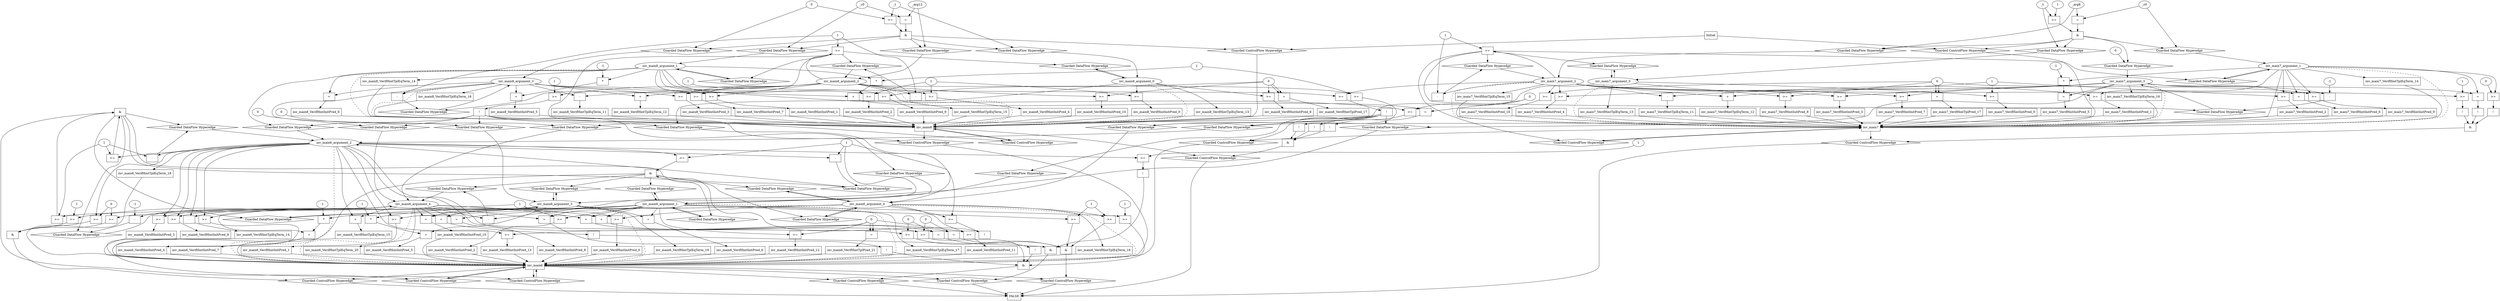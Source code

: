 digraph dag {
inv_main6 [label="inv_main6" shape="rect"];
inv_main7 [label="inv_main7" shape="rect"];
inv_main8 [label="inv_main8" shape="rect"];
FALSE [label="FALSE" shape="rect"];
Initial [label="Initial" shape="rect"];
ControlFowHyperEdge_0 [label="Guarded ControlFlow Hyperedge" shape="diamond"];
inv_main7 -> ControlFowHyperEdge_0[label=""]
ControlFowHyperEdge_0 -> inv_main6[label=""]
ControlFowHyperEdge_1 [label="Guarded ControlFlow Hyperedge" shape="diamond"];
inv_main8 -> ControlFowHyperEdge_1[label=""]
ControlFowHyperEdge_1 -> inv_main6[label=""]
ControlFowHyperEdge_2 [label="Guarded ControlFlow Hyperedge" shape="diamond"];
inv_main7 -> ControlFowHyperEdge_2[label=""]
ControlFowHyperEdge_2 -> inv_main7[label=""]
ControlFowHyperEdge_3 [label="Guarded ControlFlow Hyperedge" shape="diamond"];
inv_main8 -> ControlFowHyperEdge_3[label=""]
ControlFowHyperEdge_3 -> inv_main8[label=""]
ControlFowHyperEdge_4 [label="Guarded ControlFlow Hyperedge" shape="diamond"];
inv_main6 -> ControlFowHyperEdge_4[label=""]
ControlFowHyperEdge_4 -> inv_main6[label=""]
ControlFowHyperEdge_5 [label="Guarded ControlFlow Hyperedge" shape="diamond"];
inv_main6 -> ControlFowHyperEdge_5[label=""]
ControlFowHyperEdge_5 -> inv_main6[label=""]
ControlFowHyperEdge_6 [label="Guarded ControlFlow Hyperedge" shape="diamond"];
Initial -> ControlFowHyperEdge_6[label=""]
ControlFowHyperEdge_6 -> inv_main7[label=""]
ControlFowHyperEdge_7 [label="Guarded ControlFlow Hyperedge" shape="diamond"];
Initial -> ControlFowHyperEdge_7[label=""]
ControlFowHyperEdge_7 -> inv_main8[label=""]
ControlFowHyperEdge_8 [label="Guarded ControlFlow Hyperedge" shape="diamond"];
inv_main7 -> ControlFowHyperEdge_8[label=""]
ControlFowHyperEdge_8 -> FALSE[label=""]
ControlFowHyperEdge_9 [label="Guarded ControlFlow Hyperedge" shape="diamond"];
inv_main8 -> ControlFowHyperEdge_9[label=""]
ControlFowHyperEdge_9 -> FALSE[label=""]
ControlFowHyperEdge_10 [label="Guarded ControlFlow Hyperedge" shape="diamond"];
inv_main6 -> ControlFowHyperEdge_10[label=""]
ControlFowHyperEdge_10 -> FALSE[label=""]
ControlFowHyperEdge_11 [label="Guarded ControlFlow Hyperedge" shape="diamond"];
inv_main6 -> ControlFowHyperEdge_11[label=""]
ControlFowHyperEdge_11 -> FALSE[label=""]
ControlFowHyperEdge_12 [label="Guarded ControlFlow Hyperedge" shape="diamond"];
inv_main6 -> ControlFowHyperEdge_12[label=""]
ControlFowHyperEdge_12 -> FALSE[label=""]
ControlFowHyperEdge_13 [label="Guarded ControlFlow Hyperedge" shape="diamond"];
inv_main6 -> ControlFowHyperEdge_13[label=""]
ControlFowHyperEdge_13 -> FALSE[label=""]
inv_main6_argument_0 [label="inv_main6_argument_0" shape="oval"];
inv_main6_argument_0 -> inv_main6[label="" style="dashed"]
inv_main6_argument_1 [label="inv_main6_argument_1" shape="oval"];
inv_main6_argument_1 -> inv_main6[label="" style="dashed"]
inv_main6_argument_2 [label="inv_main6_argument_2" shape="oval"];
inv_main6_argument_2 -> inv_main6[label="" style="dashed"]
inv_main6_argument_3 [label="inv_main6_argument_3" shape="oval"];
inv_main6_argument_3 -> inv_main6[label="" style="dashed"]
inv_main6_argument_4 [label="inv_main6_argument_4" shape="oval"];
inv_main6_argument_4 -> inv_main6[label="" style="dashed"]
inv_main7_argument_0 [label="inv_main7_argument_0" shape="oval"];
inv_main7_argument_0 -> inv_main7[label="" style="dashed"]
inv_main7_argument_1 [label="inv_main7_argument_1" shape="oval"];
inv_main7_argument_1 -> inv_main7[label="" style="dashed"]
inv_main7_argument_2 [label="inv_main7_argument_2" shape="oval"];
inv_main7_argument_2 -> inv_main7[label="" style="dashed"]
inv_main7_argument_3 [label="inv_main7_argument_3" shape="oval"];
inv_main7_argument_3 -> inv_main7[label="" style="dashed"]
inv_main8_argument_0 [label="inv_main8_argument_0" shape="oval"];
inv_main8_argument_0 -> inv_main8[label="" style="dashed"]
inv_main8_argument_1 [label="inv_main8_argument_1" shape="oval"];
inv_main8_argument_1 -> inv_main8[label="" style="dashed"]
inv_main8_argument_2 [label="inv_main8_argument_2" shape="oval"];
inv_main8_argument_2 -> inv_main8[label="" style="dashed"]
inv_main8_argument_3 [label="inv_main8_argument_3" shape="oval"];
inv_main8_argument_3 -> inv_main8[label="" style="dashed"]

xxxinv_main6___inv_main7_0xxxguard_0_node_0 [label="!" shape="rect"];
xxxinv_main6___inv_main7_0xxxguard_0_node_1 [label=">=" shape="rect"];
xxxinv_main6___inv_main7_0xxxguard_0_node_3 [label="1"];
xxxinv_main6___inv_main7_0xxxguard_0_node_1->xxxinv_main6___inv_main7_0xxxguard_0_node_0
inv_main7_argument_2->xxxinv_main6___inv_main7_0xxxguard_0_node_1
xxxinv_main6___inv_main7_0xxxguard_0_node_3->xxxinv_main6___inv_main7_0xxxguard_0_node_1

xxxinv_main6___inv_main7_0xxxguard_0_node_0->ControlFowHyperEdge_0 [label=""];

inv_main7_argument_1->DataFowHyperEdge_0_inv_main6_argument_2 [label=""];
xxxinv_main6___inv_main7_0xxxdataFlow1_node_0 [label="0"];

xxxinv_main6___inv_main7_0xxxdataFlow1_node_0->DataFowHyperEdge_0_inv_main6_argument_4 [label=""];
xxxinv_main6___inv_main8_1xxxguard_0_node_0 [label="!" shape="rect"];
xxxinv_main6___inv_main8_1xxxguard_0_node_1 [label=">=" shape="rect"];
xxxinv_main6___inv_main8_1xxxguard_0_node_3 [label="1"];
xxxinv_main6___inv_main8_1xxxguard_0_node_1->xxxinv_main6___inv_main8_1xxxguard_0_node_0
inv_main8_argument_2->xxxinv_main6___inv_main8_1xxxguard_0_node_1
xxxinv_main6___inv_main8_1xxxguard_0_node_3->xxxinv_main6___inv_main8_1xxxguard_0_node_1

xxxinv_main6___inv_main8_1xxxguard_0_node_0->ControlFowHyperEdge_1 [label=""];

inv_main8_argument_1->DataFowHyperEdge_1_inv_main6_argument_2 [label=""];
xxxinv_main6___inv_main8_1xxxdataFlow1_node_0 [label="0"];

xxxinv_main6___inv_main8_1xxxdataFlow1_node_0->DataFowHyperEdge_1_inv_main6_argument_4 [label=""];
xxxinv_main7___inv_main7_2xxxguard_0_node_0 [label=">=" shape="rect"];
inv_main7_argument_2->xxxinv_main7___inv_main7_2xxxguard_0_node_0
xxxinv_main7___inv_main7_2xxxdataFlow_0_node_2->xxxinv_main7___inv_main7_2xxxguard_0_node_0

xxxinv_main7___inv_main7_2xxxguard_0_node_0->ControlFowHyperEdge_2 [label=""];
xxxinv_main7___inv_main7_2xxxdataFlow_0_node_0 [label="-" shape="rect"];
xxxinv_main7___inv_main7_2xxxdataFlow_0_node_2 [label="1"];
inv_main7_argument_2->xxxinv_main7___inv_main7_2xxxdataFlow_0_node_0
xxxinv_main7___inv_main7_2xxxdataFlow_0_node_2->xxxinv_main7___inv_main7_2xxxdataFlow_0_node_0

xxxinv_main7___inv_main7_2xxxdataFlow_0_node_0->DataFowHyperEdge_2_inv_main7_argument_2 [label=""];
xxxinv_main7___inv_main7_2xxxdataFlow1_node_0 [label="-" shape="rect"];
xxxinv_main7___inv_main7_2xxxdataFlow1_node_2 [label="-1"];
inv_main7_argument_3->xxxinv_main7___inv_main7_2xxxdataFlow1_node_0
xxxinv_main7___inv_main7_2xxxdataFlow1_node_2->xxxinv_main7___inv_main7_2xxxdataFlow1_node_0

xxxinv_main7___inv_main7_2xxxdataFlow1_node_0->DataFowHyperEdge_2_inv_main7_argument_3 [label=""];
xxxinv_main8___inv_main8_3xxxguard_0_node_0 [label=">=" shape="rect"];
inv_main8_argument_2->xxxinv_main8___inv_main8_3xxxguard_0_node_0
xxxinv_main8___inv_main8_3xxxdataFlow_0_node_2->xxxinv_main8___inv_main8_3xxxguard_0_node_0

xxxinv_main8___inv_main8_3xxxguard_0_node_0->ControlFowHyperEdge_3 [label=""];
xxxinv_main8___inv_main8_3xxxdataFlow_0_node_0 [label="-" shape="rect"];
xxxinv_main8___inv_main8_3xxxdataFlow_0_node_2 [label="1"];
inv_main8_argument_2->xxxinv_main8___inv_main8_3xxxdataFlow_0_node_0
xxxinv_main8___inv_main8_3xxxdataFlow_0_node_2->xxxinv_main8___inv_main8_3xxxdataFlow_0_node_0

xxxinv_main8___inv_main8_3xxxdataFlow_0_node_0->DataFowHyperEdge_3_inv_main8_argument_2 [label=""];
xxxinv_main8___inv_main8_3xxxdataFlow1_node_0 [label="-" shape="rect"];
inv_main8_argument_3->xxxinv_main8___inv_main8_3xxxdataFlow1_node_0
xxxinv_main8___inv_main8_3xxxdataFlow_0_node_2->xxxinv_main8___inv_main8_3xxxdataFlow1_node_0

xxxinv_main8___inv_main8_3xxxdataFlow1_node_0->DataFowHyperEdge_3_inv_main8_argument_3 [label=""];
xxxinv_main6___inv_main6_4xxx_and [label="&" shape="rect"];
xxxinv_main6___inv_main6_4xxxguard_0_node_0 [label=">=" shape="rect"];
inv_main6_argument_0->xxxinv_main6___inv_main6_4xxxguard_0_node_0
xxxinv_main6___inv_main6_4xxxdataFlow_0_node_2->xxxinv_main6___inv_main6_4xxxguard_0_node_0

xxxinv_main6___inv_main6_4xxxguard_0_node_0->xxxinv_main6___inv_main6_4xxx_and [label=""];
xxxinv_main6___inv_main6_4xxxguard1_node_0 [label=">=" shape="rect"];
inv_main6_argument_2->xxxinv_main6___inv_main6_4xxxguard1_node_0
xxxinv_main6___inv_main6_4xxxdataFlow_0_node_2->xxxinv_main6___inv_main6_4xxxguard1_node_0

xxxinv_main6___inv_main6_4xxxguard1_node_0->xxxinv_main6___inv_main6_4xxx_and [label=""];
xxxinv_main6___inv_main6_4xxx_and->ControlFowHyperEdge_4 [label=""];
xxxinv_main6___inv_main6_4xxxdataFlow_0_node_0 [label="-" shape="rect"];
xxxinv_main6___inv_main6_4xxxdataFlow_0_node_2 [label="1"];
inv_main6_argument_2->xxxinv_main6___inv_main6_4xxxdataFlow_0_node_0
xxxinv_main6___inv_main6_4xxxdataFlow_0_node_2->xxxinv_main6___inv_main6_4xxxdataFlow_0_node_0

xxxinv_main6___inv_main6_4xxxdataFlow_0_node_0->DataFowHyperEdge_4_inv_main6_argument_2 [label=""];
xxxinv_main6___inv_main6_4xxxdataFlow1_node_0 [label="-" shape="rect"];
xxxinv_main6___inv_main6_4xxxdataFlow1_node_2 [label="-1"];
inv_main6_argument_4->xxxinv_main6___inv_main6_4xxxdataFlow1_node_0
xxxinv_main6___inv_main6_4xxxdataFlow1_node_2->xxxinv_main6___inv_main6_4xxxdataFlow1_node_0

xxxinv_main6___inv_main6_4xxxdataFlow1_node_0->DataFowHyperEdge_4_inv_main6_argument_4 [label=""];
xxxinv_main6___inv_main6_5xxx_and [label="&" shape="rect"];
xxxinv_main6___inv_main6_5xxxguard_0_node_0 [label="!" shape="rect"];
xxxinv_main6___inv_main6_5xxxguard_0_node_1 [label=">=" shape="rect"];
xxxinv_main6___inv_main6_5xxxguard_0_node_1->xxxinv_main6___inv_main6_5xxxguard_0_node_0
inv_main6_argument_0->xxxinv_main6___inv_main6_5xxxguard_0_node_1
xxxinv_main6___inv_main6_5xxxdataFlow_0_node_2->xxxinv_main6___inv_main6_5xxxguard_0_node_1

xxxinv_main6___inv_main6_5xxxguard_0_node_0->xxxinv_main6___inv_main6_5xxx_and [label=""];
xxxinv_main6___inv_main6_5xxxguard1_node_0 [label=">=" shape="rect"];
inv_main6_argument_2->xxxinv_main6___inv_main6_5xxxguard1_node_0
xxxinv_main6___inv_main6_5xxxdataFlow_0_node_2->xxxinv_main6___inv_main6_5xxxguard1_node_0

xxxinv_main6___inv_main6_5xxxguard1_node_0->xxxinv_main6___inv_main6_5xxx_and [label=""];
xxxinv_main6___inv_main6_5xxx_and->ControlFowHyperEdge_5 [label=""];
xxxinv_main6___inv_main6_5xxxdataFlow_0_node_0 [label="-" shape="rect"];
xxxinv_main6___inv_main6_5xxxdataFlow_0_node_2 [label="1"];
inv_main6_argument_2->xxxinv_main6___inv_main6_5xxxdataFlow_0_node_0
xxxinv_main6___inv_main6_5xxxdataFlow_0_node_2->xxxinv_main6___inv_main6_5xxxdataFlow_0_node_0

xxxinv_main6___inv_main6_5xxxdataFlow_0_node_0->DataFowHyperEdge_5_inv_main6_argument_2 [label=""];
xxxinv_main6___inv_main6_5xxxdataFlow1_node_0 [label="-" shape="rect"];
inv_main6_argument_4->xxxinv_main6___inv_main6_5xxxdataFlow1_node_0
xxxinv_main6___inv_main6_5xxxdataFlow_0_node_2->xxxinv_main6___inv_main6_5xxxdataFlow1_node_0

xxxinv_main6___inv_main6_5xxxdataFlow1_node_0->DataFowHyperEdge_5_inv_main6_argument_4 [label=""];
xxxinv_main7___Initial_6xxx_and [label="&" shape="rect"];
xxxinv_main7___Initial_6xxxguard_0_node_0 [label=">=" shape="rect"];
xxxinv_main7___Initial_6xxxguard_0_node_2 [label="1"];
xxxinv_main7___Initial_6xxxdataFlow_0_node_0->xxxinv_main7___Initial_6xxxguard_0_node_0
xxxinv_main7___Initial_6xxxguard_0_node_2->xxxinv_main7___Initial_6xxxguard_0_node_0

xxxinv_main7___Initial_6xxxguard_0_node_0->xxxinv_main7___Initial_6xxx_and [label=""];
xxxinv_main7___Initial_6xxxguard1_node_0 [label="=" shape="rect"];
xxxinv_main7___Initial_6xxxdataFlow2_node_0->xxxinv_main7___Initial_6xxxguard1_node_0
xxxinv_main7___Initial_6xxxdataFlow1_node_0->xxxinv_main7___Initial_6xxxguard1_node_0

xxxinv_main7___Initial_6xxxguard1_node_0->xxxinv_main7___Initial_6xxx_and [label=""];
xxxinv_main7___Initial_6xxx_and->ControlFowHyperEdge_6 [label=""];
xxxinv_main7___Initial_6xxxdataFlow_0_node_0 [label="_t"];

xxxinv_main7___Initial_6xxxdataFlow_0_node_0->DataFowHyperEdge_6_inv_main7_argument_0 [label=""];
xxxinv_main7___Initial_6xxxdataFlow1_node_0 [label="_c0"];

xxxinv_main7___Initial_6xxxdataFlow1_node_0->DataFowHyperEdge_6_inv_main7_argument_1 [label=""];
xxxinv_main7___Initial_6xxxdataFlow2_node_0 [label="_arg8"];

xxxinv_main7___Initial_6xxxdataFlow2_node_0->DataFowHyperEdge_6_inv_main7_argument_2 [label=""];
xxxinv_main7___Initial_6xxxdataFlow3_node_0 [label="0"];

xxxinv_main7___Initial_6xxxdataFlow3_node_0->DataFowHyperEdge_6_inv_main7_argument_3 [label=""];
xxxinv_main8___Initial_7xxx_and [label="&" shape="rect"];
xxxinv_main8___Initial_7xxxguard_0_node_0 [label=">=" shape="rect"];
xxxinv_main8___Initial_7xxxdataFlow3_node_0->xxxinv_main8___Initial_7xxxguard_0_node_0
xxxinv_main8___Initial_7xxxdataFlow_0_node_0->xxxinv_main8___Initial_7xxxguard_0_node_0

xxxinv_main8___Initial_7xxxguard_0_node_0->xxxinv_main8___Initial_7xxx_and [label=""];
xxxinv_main8___Initial_7xxxguard1_node_0 [label="=" shape="rect"];
xxxinv_main8___Initial_7xxxdataFlow2_node_0->xxxinv_main8___Initial_7xxxguard1_node_0
xxxinv_main8___Initial_7xxxdataFlow1_node_0->xxxinv_main8___Initial_7xxxguard1_node_0

xxxinv_main8___Initial_7xxxguard1_node_0->xxxinv_main8___Initial_7xxx_and [label=""];
xxxinv_main8___Initial_7xxx_and->ControlFowHyperEdge_7 [label=""];
xxxinv_main8___Initial_7xxxdataFlow_0_node_0 [label="_t"];

xxxinv_main8___Initial_7xxxdataFlow_0_node_0->DataFowHyperEdge_7_inv_main8_argument_0 [label=""];
xxxinv_main8___Initial_7xxxdataFlow1_node_0 [label="_c0"];

xxxinv_main8___Initial_7xxxdataFlow1_node_0->DataFowHyperEdge_7_inv_main8_argument_1 [label=""];
xxxinv_main8___Initial_7xxxdataFlow2_node_0 [label="_arg12"];

xxxinv_main8___Initial_7xxxdataFlow2_node_0->DataFowHyperEdge_7_inv_main8_argument_2 [label=""];
xxxinv_main8___Initial_7xxxdataFlow3_node_0 [label="0"];

xxxinv_main8___Initial_7xxxdataFlow3_node_0->DataFowHyperEdge_7_inv_main8_argument_3 [label=""];
xxxFALSE___inv_main7_8xxx_and [label="&" shape="rect"];
xxxFALSE___inv_main7_8xxxguard_0_node_0 [label="!" shape="rect"];
xxxFALSE___inv_main7_8xxxguard_0_node_1 [label=">=" shape="rect"];
xxxFALSE___inv_main7_8xxxguard_0_node_2 [label="0"];
xxxFALSE___inv_main7_8xxxguard_0_node_1->xxxFALSE___inv_main7_8xxxguard_0_node_0
xxxFALSE___inv_main7_8xxxguard_0_node_2->xxxFALSE___inv_main7_8xxxguard_0_node_1
inv_main7_argument_1->xxxFALSE___inv_main7_8xxxguard_0_node_1

xxxFALSE___inv_main7_8xxxguard_0_node_0->xxxFALSE___inv_main7_8xxx_and [label=""];
xxxFALSE___inv_main7_8xxxguard1_node_0 [label="!" shape="rect"];
xxxFALSE___inv_main7_8xxxguard1_node_1 [label="=" shape="rect"];
xxxFALSE___inv_main7_8xxxguard1_node_1->xxxFALSE___inv_main7_8xxxguard1_node_0
inv_main7_argument_3->xxxFALSE___inv_main7_8xxxguard1_node_1
inv_main7_argument_1->xxxFALSE___inv_main7_8xxxguard1_node_1

xxxFALSE___inv_main7_8xxxguard1_node_0->xxxFALSE___inv_main7_8xxx_and [label=""];
xxxFALSE___inv_main7_8xxxguard2_node_0 [label="!" shape="rect"];
xxxFALSE___inv_main7_8xxxguard2_node_1 [label=">=" shape="rect"];
xxxFALSE___inv_main7_8xxxguard2_node_3 [label="1"];
xxxFALSE___inv_main7_8xxxguard2_node_1->xxxFALSE___inv_main7_8xxxguard2_node_0
inv_main7_argument_2->xxxFALSE___inv_main7_8xxxguard2_node_1
xxxFALSE___inv_main7_8xxxguard2_node_3->xxxFALSE___inv_main7_8xxxguard2_node_1

xxxFALSE___inv_main7_8xxxguard2_node_0->xxxFALSE___inv_main7_8xxx_and [label=""];
xxxFALSE___inv_main7_8xxx_and->ControlFowHyperEdge_8 [label=""];
xxxFALSE___inv_main8_9xxx_and [label="&" shape="rect"];
xxxFALSE___inv_main8_9xxxguard_0_node_0 [label="!" shape="rect"];
xxxFALSE___inv_main8_9xxxguard_0_node_1 [label=">=" shape="rect"];
xxxFALSE___inv_main8_9xxxguard_0_node_2 [label="0"];
xxxFALSE___inv_main8_9xxxguard_0_node_1->xxxFALSE___inv_main8_9xxxguard_0_node_0
xxxFALSE___inv_main8_9xxxguard_0_node_2->xxxFALSE___inv_main8_9xxxguard_0_node_1
inv_main8_argument_1->xxxFALSE___inv_main8_9xxxguard_0_node_1

xxxFALSE___inv_main8_9xxxguard_0_node_0->xxxFALSE___inv_main8_9xxx_and [label=""];
xxxFALSE___inv_main8_9xxxguard1_node_0 [label="!" shape="rect"];
xxxFALSE___inv_main8_9xxxguard1_node_1 [label="=" shape="rect"];
xxxFALSE___inv_main8_9xxxguard1_node_2 [label="+" shape="rect"];
xxxFALSE___inv_main8_9xxxguard1_node_4 [label="*" shape="rect"];
xxxFALSE___inv_main8_9xxxguard1_node_5 [label="1"];
xxxFALSE___inv_main8_9xxxguard1_node_1->xxxFALSE___inv_main8_9xxxguard1_node_0
xxxFALSE___inv_main8_9xxxguard1_node_2->xxxFALSE___inv_main8_9xxxguard1_node_1
xxxFALSE___inv_main8_9xxxguard_0_node_2->xxxFALSE___inv_main8_9xxxguard1_node_1
inv_main8_argument_3->xxxFALSE___inv_main8_9xxxguard1_node_2
xxxFALSE___inv_main8_9xxxguard1_node_4->xxxFALSE___inv_main8_9xxxguard1_node_2
inv_main8_argument_1->xxxFALSE___inv_main8_9xxxguard1_node_4
xxxFALSE___inv_main8_9xxxguard1_node_5->xxxFALSE___inv_main8_9xxxguard1_node_4

xxxFALSE___inv_main8_9xxxguard1_node_0->xxxFALSE___inv_main8_9xxx_and [label=""];
xxxFALSE___inv_main8_9xxxguard2_node_0 [label="!" shape="rect"];
xxxFALSE___inv_main8_9xxxguard2_node_1 [label=">=" shape="rect"];
xxxFALSE___inv_main8_9xxxguard1_node_5 [label="1"];
xxxFALSE___inv_main8_9xxxguard2_node_1->xxxFALSE___inv_main8_9xxxguard2_node_0
inv_main8_argument_2->xxxFALSE___inv_main8_9xxxguard2_node_1
xxxFALSE___inv_main8_9xxxguard1_node_5->xxxFALSE___inv_main8_9xxxguard2_node_1

xxxFALSE___inv_main8_9xxxguard2_node_0->xxxFALSE___inv_main8_9xxx_and [label=""];
xxxFALSE___inv_main8_9xxx_and->ControlFowHyperEdge_9 [label=""];
xxxFALSE___inv_main6_10xxx_and [label="&" shape="rect"];
xxxFALSE___inv_main6_10xxxguard_0_node_0 [label=">=" shape="rect"];
xxxFALSE___inv_main6_10xxxguard_0_node_1 [label="0"];
xxxFALSE___inv_main6_10xxxguard_0_node_1->xxxFALSE___inv_main6_10xxxguard_0_node_0
inv_main6_argument_2->xxxFALSE___inv_main6_10xxxguard_0_node_0

xxxFALSE___inv_main6_10xxxguard_0_node_0->xxxFALSE___inv_main6_10xxx_and [label=""];
xxxFALSE___inv_main6_10xxxguard1_node_0 [label=">=" shape="rect"];
xxxFALSE___inv_main6_10xxxguard_0_node_1->xxxFALSE___inv_main6_10xxxguard1_node_0
inv_main6_argument_0->xxxFALSE___inv_main6_10xxxguard1_node_0

xxxFALSE___inv_main6_10xxxguard1_node_0->xxxFALSE___inv_main6_10xxx_and [label=""];
xxxFALSE___inv_main6_10xxxguard2_node_0 [label=">=" shape="rect"];
xxxFALSE___inv_main6_10xxxguard2_node_2 [label="1"];
inv_main6_argument_4->xxxFALSE___inv_main6_10xxxguard2_node_0
xxxFALSE___inv_main6_10xxxguard2_node_2->xxxFALSE___inv_main6_10xxxguard2_node_0

xxxFALSE___inv_main6_10xxxguard2_node_0->xxxFALSE___inv_main6_10xxx_and [label=""];
xxxFALSE___inv_main6_10xxx_and->ControlFowHyperEdge_10 [label=""];
xxxFALSE___inv_main6_11xxx_and [label="&" shape="rect"];
xxxFALSE___inv_main6_11xxxguard_0_node_0 [label="=" shape="rect"];
xxxFALSE___inv_main6_11xxxguard_0_node_1 [label="+" shape="rect"];
xxxFALSE___inv_main6_11xxxguard_0_node_4 [label="0"];
xxxFALSE___inv_main6_11xxxguard_0_node_1->xxxFALSE___inv_main6_11xxxguard_0_node_0
xxxFALSE___inv_main6_11xxxguard_0_node_4->xxxFALSE___inv_main6_11xxxguard_0_node_0
inv_main6_argument_4->xxxFALSE___inv_main6_11xxxguard_0_node_1
inv_main6_argument_1->xxxFALSE___inv_main6_11xxxguard_0_node_1

xxxFALSE___inv_main6_11xxxguard_0_node_0->xxxFALSE___inv_main6_11xxx_and [label=""];
xxxFALSE___inv_main6_11xxxguard1_node_0 [label=">=" shape="rect"];
xxxFALSE___inv_main6_11xxxguard_0_node_4->xxxFALSE___inv_main6_11xxxguard1_node_0
inv_main6_argument_2->xxxFALSE___inv_main6_11xxxguard1_node_0

xxxFALSE___inv_main6_11xxxguard1_node_0->xxxFALSE___inv_main6_11xxx_and [label=""];
xxxFALSE___inv_main6_11xxxguard2_node_0 [label=">=" shape="rect"];
xxxFALSE___inv_main6_11xxxguard2_node_2 [label="1"];
inv_main6_argument_0->xxxFALSE___inv_main6_11xxxguard2_node_0
xxxFALSE___inv_main6_11xxxguard2_node_2->xxxFALSE___inv_main6_11xxxguard2_node_0

xxxFALSE___inv_main6_11xxxguard2_node_0->xxxFALSE___inv_main6_11xxx_and [label=""];
xxxFALSE___inv_main6_11xxxguard3_node_0 [label=">=" shape="rect"];
inv_main6_argument_1->xxxFALSE___inv_main6_11xxxguard3_node_0
xxxFALSE___inv_main6_11xxxguard2_node_2->xxxFALSE___inv_main6_11xxxguard3_node_0

xxxFALSE___inv_main6_11xxxguard3_node_0->xxxFALSE___inv_main6_11xxx_and [label=""];
xxxFALSE___inv_main6_11xxx_and->ControlFowHyperEdge_11 [label=""];
xxxFALSE___inv_main6_12xxx_and [label="&" shape="rect"];
xxxFALSE___inv_main6_12xxxguard_0_node_0 [label="!" shape="rect"];
xxxFALSE___inv_main6_12xxxguard_0_node_1 [label="=" shape="rect"];
xxxFALSE___inv_main6_12xxxguard_0_node_1->xxxFALSE___inv_main6_12xxxguard_0_node_0
inv_main6_argument_4->xxxFALSE___inv_main6_12xxxguard_0_node_1
inv_main6_argument_1->xxxFALSE___inv_main6_12xxxguard_0_node_1

xxxFALSE___inv_main6_12xxxguard_0_node_0->xxxFALSE___inv_main6_12xxx_and [label=""];
xxxFALSE___inv_main6_12xxxguard1_node_0 [label="!" shape="rect"];
xxxFALSE___inv_main6_12xxxguard1_node_1 [label="=" shape="rect"];
xxxFALSE___inv_main6_12xxxguard1_node_2 [label="+" shape="rect"];
xxxFALSE___inv_main6_12xxxguard1_node_5 [label="0"];
xxxFALSE___inv_main6_12xxxguard1_node_1->xxxFALSE___inv_main6_12xxxguard1_node_0
xxxFALSE___inv_main6_12xxxguard1_node_2->xxxFALSE___inv_main6_12xxxguard1_node_1
xxxFALSE___inv_main6_12xxxguard1_node_5->xxxFALSE___inv_main6_12xxxguard1_node_1
inv_main6_argument_4->xxxFALSE___inv_main6_12xxxguard1_node_2
inv_main6_argument_1->xxxFALSE___inv_main6_12xxxguard1_node_2

xxxFALSE___inv_main6_12xxxguard1_node_0->xxxFALSE___inv_main6_12xxx_and [label=""];
xxxFALSE___inv_main6_12xxxguard2_node_0 [label=">=" shape="rect"];
xxxFALSE___inv_main6_12xxxguard1_node_5->xxxFALSE___inv_main6_12xxxguard2_node_0
inv_main6_argument_2->xxxFALSE___inv_main6_12xxxguard2_node_0

xxxFALSE___inv_main6_12xxxguard2_node_0->xxxFALSE___inv_main6_12xxx_and [label=""];
xxxFALSE___inv_main6_12xxxguard3_node_0 [label=">=" shape="rect"];
xxxFALSE___inv_main6_12xxxguard3_node_2 [label="1"];
inv_main6_argument_1->xxxFALSE___inv_main6_12xxxguard3_node_0
xxxFALSE___inv_main6_12xxxguard3_node_2->xxxFALSE___inv_main6_12xxxguard3_node_0

xxxFALSE___inv_main6_12xxxguard3_node_0->xxxFALSE___inv_main6_12xxx_and [label=""];
xxxFALSE___inv_main6_12xxx_and->ControlFowHyperEdge_12 [label=""];
xxxFALSE___inv_main6_13xxx_and [label="&" shape="rect"];
xxxFALSE___inv_main6_13xxxguard_0_node_0 [label="!" shape="rect"];
xxxFALSE___inv_main6_13xxxguard_0_node_1 [label="=" shape="rect"];
xxxFALSE___inv_main6_13xxxguard_0_node_1->xxxFALSE___inv_main6_13xxxguard_0_node_0
inv_main6_argument_3->xxxFALSE___inv_main6_13xxxguard_0_node_1
inv_main6_argument_4->xxxFALSE___inv_main6_13xxxguard_0_node_1

xxxFALSE___inv_main6_13xxxguard_0_node_0->xxxFALSE___inv_main6_13xxx_and [label=""];
xxxFALSE___inv_main6_13xxxguard1_node_0 [label="!" shape="rect"];
xxxFALSE___inv_main6_13xxxguard1_node_1 [label=">=" shape="rect"];
xxxFALSE___inv_main6_13xxxguard1_node_3 [label="1"];
xxxFALSE___inv_main6_13xxxguard1_node_1->xxxFALSE___inv_main6_13xxxguard1_node_0
inv_main6_argument_2->xxxFALSE___inv_main6_13xxxguard1_node_1
xxxFALSE___inv_main6_13xxxguard1_node_3->xxxFALSE___inv_main6_13xxxguard1_node_1

xxxFALSE___inv_main6_13xxxguard1_node_0->xxxFALSE___inv_main6_13xxx_and [label=""];
xxxFALSE___inv_main6_13xxx_and->ControlFowHyperEdge_13 [label=""];
DataFowHyperEdge_0_inv_main6_argument_0 [label="Guarded DataFlow Hyperedge" shape="diamond"];
DataFowHyperEdge_0_inv_main6_argument_0 -> inv_main6_argument_0[label=""]
xxxinv_main6___inv_main7_0xxxguard_0_node_0 -> DataFowHyperEdge_0_inv_main6_argument_0[label=""]
DataFowHyperEdge_0_inv_main6_argument_1 [label="Guarded DataFlow Hyperedge" shape="diamond"];
DataFowHyperEdge_0_inv_main6_argument_1 -> inv_main6_argument_1[label=""]
xxxinv_main6___inv_main7_0xxxguard_0_node_0 -> DataFowHyperEdge_0_inv_main6_argument_1[label=""]
DataFowHyperEdge_0_inv_main6_argument_2 [label="Guarded DataFlow Hyperedge" shape="diamond"];
DataFowHyperEdge_0_inv_main6_argument_2 -> inv_main6_argument_2[label=""]
xxxinv_main6___inv_main7_0xxxguard_0_node_0 -> DataFowHyperEdge_0_inv_main6_argument_2[label=""]
DataFowHyperEdge_0_inv_main6_argument_3 [label="Guarded DataFlow Hyperedge" shape="diamond"];
DataFowHyperEdge_0_inv_main6_argument_3 -> inv_main6_argument_3[label=""]
xxxinv_main6___inv_main7_0xxxguard_0_node_0 -> DataFowHyperEdge_0_inv_main6_argument_3[label=""]
DataFowHyperEdge_0_inv_main6_argument_4 [label="Guarded DataFlow Hyperedge" shape="diamond"];
DataFowHyperEdge_0_inv_main6_argument_4 -> inv_main6_argument_4[label=""]
xxxinv_main6___inv_main7_0xxxguard_0_node_0 -> DataFowHyperEdge_0_inv_main6_argument_4[label=""]
DataFowHyperEdge_1_inv_main6_argument_0 [label="Guarded DataFlow Hyperedge" shape="diamond"];
DataFowHyperEdge_1_inv_main6_argument_0 -> inv_main6_argument_0[label=""]
xxxinv_main6___inv_main8_1xxxguard_0_node_0 -> DataFowHyperEdge_1_inv_main6_argument_0[label=""]
DataFowHyperEdge_1_inv_main6_argument_1 [label="Guarded DataFlow Hyperedge" shape="diamond"];
DataFowHyperEdge_1_inv_main6_argument_1 -> inv_main6_argument_1[label=""]
xxxinv_main6___inv_main8_1xxxguard_0_node_0 -> DataFowHyperEdge_1_inv_main6_argument_1[label=""]
DataFowHyperEdge_1_inv_main6_argument_2 [label="Guarded DataFlow Hyperedge" shape="diamond"];
DataFowHyperEdge_1_inv_main6_argument_2 -> inv_main6_argument_2[label=""]
xxxinv_main6___inv_main8_1xxxguard_0_node_0 -> DataFowHyperEdge_1_inv_main6_argument_2[label=""]
DataFowHyperEdge_1_inv_main6_argument_3 [label="Guarded DataFlow Hyperedge" shape="diamond"];
DataFowHyperEdge_1_inv_main6_argument_3 -> inv_main6_argument_3[label=""]
xxxinv_main6___inv_main8_1xxxguard_0_node_0 -> DataFowHyperEdge_1_inv_main6_argument_3[label=""]
DataFowHyperEdge_1_inv_main6_argument_4 [label="Guarded DataFlow Hyperedge" shape="diamond"];
DataFowHyperEdge_1_inv_main6_argument_4 -> inv_main6_argument_4[label=""]
xxxinv_main6___inv_main8_1xxxguard_0_node_0 -> DataFowHyperEdge_1_inv_main6_argument_4[label=""]
DataFowHyperEdge_2_inv_main7_argument_0 [label="Guarded DataFlow Hyperedge" shape="diamond"];
DataFowHyperEdge_2_inv_main7_argument_0 -> inv_main7_argument_0[label=""]
xxxinv_main7___inv_main7_2xxxguard_0_node_0 -> DataFowHyperEdge_2_inv_main7_argument_0[label=""]
DataFowHyperEdge_2_inv_main7_argument_1 [label="Guarded DataFlow Hyperedge" shape="diamond"];
DataFowHyperEdge_2_inv_main7_argument_1 -> inv_main7_argument_1[label=""]
xxxinv_main7___inv_main7_2xxxguard_0_node_0 -> DataFowHyperEdge_2_inv_main7_argument_1[label=""]
DataFowHyperEdge_2_inv_main7_argument_2 [label="Guarded DataFlow Hyperedge" shape="diamond"];
DataFowHyperEdge_2_inv_main7_argument_2 -> inv_main7_argument_2[label=""]
xxxinv_main7___inv_main7_2xxxguard_0_node_0 -> DataFowHyperEdge_2_inv_main7_argument_2[label=""]
DataFowHyperEdge_2_inv_main7_argument_3 [label="Guarded DataFlow Hyperedge" shape="diamond"];
DataFowHyperEdge_2_inv_main7_argument_3 -> inv_main7_argument_3[label=""]
xxxinv_main7___inv_main7_2xxxguard_0_node_0 -> DataFowHyperEdge_2_inv_main7_argument_3[label=""]
DataFowHyperEdge_3_inv_main8_argument_0 [label="Guarded DataFlow Hyperedge" shape="diamond"];
DataFowHyperEdge_3_inv_main8_argument_0 -> inv_main8_argument_0[label=""]
xxxinv_main8___inv_main8_3xxxguard_0_node_0 -> DataFowHyperEdge_3_inv_main8_argument_0[label=""]
DataFowHyperEdge_3_inv_main8_argument_1 [label="Guarded DataFlow Hyperedge" shape="diamond"];
DataFowHyperEdge_3_inv_main8_argument_1 -> inv_main8_argument_1[label=""]
xxxinv_main8___inv_main8_3xxxguard_0_node_0 -> DataFowHyperEdge_3_inv_main8_argument_1[label=""]
DataFowHyperEdge_3_inv_main8_argument_2 [label="Guarded DataFlow Hyperedge" shape="diamond"];
DataFowHyperEdge_3_inv_main8_argument_2 -> inv_main8_argument_2[label=""]
xxxinv_main8___inv_main8_3xxxguard_0_node_0 -> DataFowHyperEdge_3_inv_main8_argument_2[label=""]
DataFowHyperEdge_3_inv_main8_argument_3 [label="Guarded DataFlow Hyperedge" shape="diamond"];
DataFowHyperEdge_3_inv_main8_argument_3 -> inv_main8_argument_3[label=""]
xxxinv_main8___inv_main8_3xxxguard_0_node_0 -> DataFowHyperEdge_3_inv_main8_argument_3[label=""]
DataFowHyperEdge_4_inv_main6_argument_0 [label="Guarded DataFlow Hyperedge" shape="diamond"];
DataFowHyperEdge_4_inv_main6_argument_0 -> inv_main6_argument_0[label=""]
xxxinv_main6___inv_main6_4xxx_and -> DataFowHyperEdge_4_inv_main6_argument_0[label=""]
DataFowHyperEdge_4_inv_main6_argument_1 [label="Guarded DataFlow Hyperedge" shape="diamond"];
DataFowHyperEdge_4_inv_main6_argument_1 -> inv_main6_argument_1[label=""]
xxxinv_main6___inv_main6_4xxx_and -> DataFowHyperEdge_4_inv_main6_argument_1[label=""]
DataFowHyperEdge_4_inv_main6_argument_2 [label="Guarded DataFlow Hyperedge" shape="diamond"];
DataFowHyperEdge_4_inv_main6_argument_2 -> inv_main6_argument_2[label=""]
xxxinv_main6___inv_main6_4xxx_and -> DataFowHyperEdge_4_inv_main6_argument_2[label=""]
DataFowHyperEdge_4_inv_main6_argument_3 [label="Guarded DataFlow Hyperedge" shape="diamond"];
DataFowHyperEdge_4_inv_main6_argument_3 -> inv_main6_argument_3[label=""]
xxxinv_main6___inv_main6_4xxx_and -> DataFowHyperEdge_4_inv_main6_argument_3[label=""]
DataFowHyperEdge_4_inv_main6_argument_4 [label="Guarded DataFlow Hyperedge" shape="diamond"];
DataFowHyperEdge_4_inv_main6_argument_4 -> inv_main6_argument_4[label=""]
xxxinv_main6___inv_main6_4xxx_and -> DataFowHyperEdge_4_inv_main6_argument_4[label=""]
DataFowHyperEdge_5_inv_main6_argument_0 [label="Guarded DataFlow Hyperedge" shape="diamond"];
DataFowHyperEdge_5_inv_main6_argument_0 -> inv_main6_argument_0[label=""]
xxxinv_main6___inv_main6_5xxx_and -> DataFowHyperEdge_5_inv_main6_argument_0[label=""]
DataFowHyperEdge_5_inv_main6_argument_1 [label="Guarded DataFlow Hyperedge" shape="diamond"];
DataFowHyperEdge_5_inv_main6_argument_1 -> inv_main6_argument_1[label=""]
xxxinv_main6___inv_main6_5xxx_and -> DataFowHyperEdge_5_inv_main6_argument_1[label=""]
DataFowHyperEdge_5_inv_main6_argument_2 [label="Guarded DataFlow Hyperedge" shape="diamond"];
DataFowHyperEdge_5_inv_main6_argument_2 -> inv_main6_argument_2[label=""]
xxxinv_main6___inv_main6_5xxx_and -> DataFowHyperEdge_5_inv_main6_argument_2[label=""]
DataFowHyperEdge_5_inv_main6_argument_3 [label="Guarded DataFlow Hyperedge" shape="diamond"];
DataFowHyperEdge_5_inv_main6_argument_3 -> inv_main6_argument_3[label=""]
xxxinv_main6___inv_main6_5xxx_and -> DataFowHyperEdge_5_inv_main6_argument_3[label=""]
DataFowHyperEdge_5_inv_main6_argument_4 [label="Guarded DataFlow Hyperedge" shape="diamond"];
DataFowHyperEdge_5_inv_main6_argument_4 -> inv_main6_argument_4[label=""]
xxxinv_main6___inv_main6_5xxx_and -> DataFowHyperEdge_5_inv_main6_argument_4[label=""]
DataFowHyperEdge_6_inv_main7_argument_0 [label="Guarded DataFlow Hyperedge" shape="diamond"];
DataFowHyperEdge_6_inv_main7_argument_0 -> inv_main7_argument_0[label=""]
xxxinv_main7___Initial_6xxx_and -> DataFowHyperEdge_6_inv_main7_argument_0[label=""]
DataFowHyperEdge_6_inv_main7_argument_1 [label="Guarded DataFlow Hyperedge" shape="diamond"];
DataFowHyperEdge_6_inv_main7_argument_1 -> inv_main7_argument_1[label=""]
xxxinv_main7___Initial_6xxx_and -> DataFowHyperEdge_6_inv_main7_argument_1[label=""]
DataFowHyperEdge_6_inv_main7_argument_2 [label="Guarded DataFlow Hyperedge" shape="diamond"];
DataFowHyperEdge_6_inv_main7_argument_2 -> inv_main7_argument_2[label=""]
xxxinv_main7___Initial_6xxx_and -> DataFowHyperEdge_6_inv_main7_argument_2[label=""]
DataFowHyperEdge_6_inv_main7_argument_3 [label="Guarded DataFlow Hyperedge" shape="diamond"];
DataFowHyperEdge_6_inv_main7_argument_3 -> inv_main7_argument_3[label=""]
xxxinv_main7___Initial_6xxx_and -> DataFowHyperEdge_6_inv_main7_argument_3[label=""]
DataFowHyperEdge_7_inv_main8_argument_0 [label="Guarded DataFlow Hyperedge" shape="diamond"];
DataFowHyperEdge_7_inv_main8_argument_0 -> inv_main8_argument_0[label=""]
xxxinv_main8___Initial_7xxx_and -> DataFowHyperEdge_7_inv_main8_argument_0[label=""]
DataFowHyperEdge_7_inv_main8_argument_1 [label="Guarded DataFlow Hyperedge" shape="diamond"];
DataFowHyperEdge_7_inv_main8_argument_1 -> inv_main8_argument_1[label=""]
xxxinv_main8___Initial_7xxx_and -> DataFowHyperEdge_7_inv_main8_argument_1[label=""]
DataFowHyperEdge_7_inv_main8_argument_2 [label="Guarded DataFlow Hyperedge" shape="diamond"];
DataFowHyperEdge_7_inv_main8_argument_2 -> inv_main8_argument_2[label=""]
xxxinv_main8___Initial_7xxx_and -> DataFowHyperEdge_7_inv_main8_argument_2[label=""]
DataFowHyperEdge_7_inv_main8_argument_3 [label="Guarded DataFlow Hyperedge" shape="diamond"];
DataFowHyperEdge_7_inv_main8_argument_3 -> inv_main8_argument_3[label=""]
xxxinv_main8___Initial_7xxx_and -> DataFowHyperEdge_7_inv_main8_argument_3[label=""]
inv_main7_argument_0 -> DataFowHyperEdge_0_inv_main6_argument_0[label=""]
inv_main7_argument_3 -> DataFowHyperEdge_0_inv_main6_argument_3[label=""]
inv_main8_argument_0 -> DataFowHyperEdge_1_inv_main6_argument_0[label=""]
inv_main8_argument_3 -> DataFowHyperEdge_1_inv_main6_argument_3[label=""]
inv_main7_argument_0 -> DataFowHyperEdge_2_inv_main7_argument_0[label=""]
inv_main7_argument_1 -> DataFowHyperEdge_2_inv_main7_argument_1[label=""]
inv_main8_argument_0 -> DataFowHyperEdge_3_inv_main8_argument_0[label=""]
inv_main8_argument_1 -> DataFowHyperEdge_3_inv_main8_argument_1[label=""]
inv_main6_argument_0 -> DataFowHyperEdge_4_inv_main6_argument_0[label=""]
inv_main6_argument_1 -> DataFowHyperEdge_4_inv_main6_argument_1[label=""]
inv_main6_argument_3 -> DataFowHyperEdge_4_inv_main6_argument_3[label=""]
inv_main6_argument_0 -> DataFowHyperEdge_5_inv_main6_argument_0[label=""]
inv_main6_argument_1 -> DataFowHyperEdge_5_inv_main6_argument_1[label=""]
inv_main6_argument_3 -> DataFowHyperEdge_5_inv_main6_argument_3[label=""]




inv_main7_VerifHintInitPred_0 [label="inv_main7_VerifHintInitPred_0" shape="rect"];
inv_main7predicate_0_node_0 -> inv_main7_VerifHintInitPred_0[label="" ];
inv_main7_VerifHintInitPred_0 -> inv_main7[label="" ];
inv_main7predicate_0_node_0 [label=">=" shape="rect"];
inv_main7_argument_0 [label="inv_main7_argument_0"];
inv_main7predicate_0_node_2 [label="1"];
inv_main7predicate_0_node_2->inv_main7predicate_0_node_0
inv_main7_argument_0->inv_main7predicate_0_node_0

inv_main7_VerifHintInitPred_1 [label="inv_main7_VerifHintInitPred_1" shape="rect"];
inv_main7predicate_1_node_0 -> inv_main7_VerifHintInitPred_1[label="" ];
inv_main7_VerifHintInitPred_1 -> inv_main7[label="" ];
inv_main7predicate_1_node_0 [label=">=" shape="rect"];
inv_main7_argument_1 [label="inv_main7_argument_1"];
inv_main7_argument_2 [label="inv_main7_argument_2"];
inv_main7_argument_2->inv_main7predicate_1_node_0
inv_main7_argument_1->inv_main7predicate_1_node_0

inv_main7_VerifHintInitPred_2 [label="inv_main7_VerifHintInitPred_2" shape="rect"];
inv_main7predicate_2_node_0 -> inv_main7_VerifHintInitPred_2[label="" ];
inv_main7_VerifHintInitPred_2 -> inv_main7[label="" ];
inv_main7predicate_2_node_0 [label=">=" shape="rect"];
inv_main7_argument_1 [label="inv_main7_argument_1"];
inv_main7predicate_0_node_2->inv_main7predicate_2_node_0
inv_main7_argument_1->inv_main7predicate_2_node_0

inv_main7_VerifHintInitPred_3 [label="inv_main7_VerifHintInitPred_3" shape="rect"];
inv_main7predicate_3_node_0 -> inv_main7_VerifHintInitPred_3[label="" ];
inv_main7_VerifHintInitPred_3 -> inv_main7[label="" ];
inv_main7predicate_3_node_0 [label=">=" shape="rect"];
inv_main7_argument_2 [label="inv_main7_argument_2"];
inv_main7_argument_3 [label="inv_main7_argument_3"];
inv_main7_argument_3->inv_main7predicate_3_node_0
inv_main7_argument_2->inv_main7predicate_3_node_0

inv_main7_VerifHintInitPred_4 [label="inv_main7_VerifHintInitPred_4" shape="rect"];
inv_main7predicate_4_node_0 -> inv_main7_VerifHintInitPred_4[label="" ];
inv_main7_VerifHintInitPred_4 -> inv_main7[label="" ];
inv_main7predicate_4_node_0 [label=">=" shape="rect"];
inv_main7_argument_2 [label="inv_main7_argument_2"];
inv_main7predicate_0_node_2->inv_main7predicate_4_node_0
inv_main7_argument_2->inv_main7predicate_4_node_0

inv_main7_VerifHintInitPred_5 [label="inv_main7_VerifHintInitPred_5" shape="rect"];
inv_main7predicate_5_node_0 -> inv_main7_VerifHintInitPred_5[label="" ];
inv_main7_VerifHintInitPred_5 -> inv_main7[label="" ];
inv_main7predicate_5_node_0 [label="=" shape="rect"];
inv_main7_argument_3 [label="inv_main7_argument_3"];
inv_main7predicate_5_node_2 [label="*" shape="rect"];
inv_main7predicate_5_node_3 [label="-1"];
inv_main7_argument_1 [label="inv_main7_argument_1"];
inv_main7predicate_5_node_2->inv_main7predicate_5_node_0
inv_main7_argument_3->inv_main7predicate_5_node_0
inv_main7predicate_5_node_3->inv_main7predicate_5_node_2
inv_main7_argument_1->inv_main7predicate_5_node_2

inv_main7_VerifHintInitPred_6 [label="inv_main7_VerifHintInitPred_6" shape="rect"];
inv_main7predicate_6_node_0 -> inv_main7_VerifHintInitPred_6[label="" ];
inv_main7_VerifHintInitPred_6 -> inv_main7[label="" ];
inv_main7predicate_6_node_0 [label="=" shape="rect"];
inv_main7_argument_3 [label="inv_main7_argument_3"];
inv_main7_argument_1 [label="inv_main7_argument_1"];
inv_main7_argument_1->inv_main7predicate_6_node_0
inv_main7_argument_3->inv_main7predicate_6_node_0

inv_main7_VerifHintInitPred_7 [label="inv_main7_VerifHintInitPred_7" shape="rect"];
inv_main7predicate_7_node_0 -> inv_main7_VerifHintInitPred_7[label="" ];
inv_main7_VerifHintInitPred_7 -> inv_main7[label="" ];
inv_main7predicate_7_node_0 [label=">=" shape="rect"];
inv_main7_argument_3 [label="inv_main7_argument_3"];
inv_main7_argument_2 [label="inv_main7_argument_2"];
inv_main7_argument_2->inv_main7predicate_7_node_0
inv_main7_argument_3->inv_main7predicate_7_node_0

inv_main7_VerifHintInitPred_8 [label="inv_main7_VerifHintInitPred_8" shape="rect"];
inv_main7predicate_8_node_0 -> inv_main7_VerifHintInitPred_8[label="" ];
inv_main7_VerifHintInitPred_8 -> inv_main7[label="" ];
inv_main7predicate_8_node_0 [label=">=" shape="rect"];
inv_main7predicate_8_node_1 [label="0"];
inv_main7_argument_0 [label="inv_main7_argument_0"];
inv_main7predicate_8_node_1->inv_main7predicate_8_node_0
inv_main7_argument_0->inv_main7predicate_8_node_0

inv_main7_VerifHintInitPred_9 [label="inv_main7_VerifHintInitPred_9" shape="rect"];
inv_main7predicate_9_node_0 -> inv_main7_VerifHintInitPred_9[label="" ];
inv_main7_VerifHintInitPred_9 -> inv_main7[label="" ];
inv_main7predicate_9_node_0 [label=">=" shape="rect"];
inv_main7_argument_1 [label="inv_main7_argument_1"];
inv_main7predicate_8_node_1->inv_main7predicate_9_node_0
inv_main7_argument_1->inv_main7predicate_9_node_0

inv_main7_VerifHintInitPred_10 [label="inv_main7_VerifHintInitPred_10" shape="rect"];
inv_main7predicate_10_node_0 -> inv_main7_VerifHintInitPred_10[label="" ];
inv_main7_VerifHintInitPred_10 -> inv_main7[label="" ];
inv_main7predicate_10_node_0 [label=">=" shape="rect"];
inv_main7_argument_2 [label="inv_main7_argument_2"];
inv_main7predicate_8_node_1->inv_main7predicate_10_node_0
inv_main7_argument_2->inv_main7predicate_10_node_0

inv_main7_VerifHintTplEqTerm_11 [label="inv_main7_VerifHintTplEqTerm_11" shape="rect"];
inv_main7predicate_11_node_0 -> inv_main7_VerifHintTplEqTerm_11[label="" ];
inv_main7_VerifHintTplEqTerm_11 -> inv_main7[label="" ];
inv_main7predicate_11_node_0 [label="-" shape="rect"];
inv_main7_argument_3 [label="inv_main7_argument_3"];
inv_main7_argument_2 [label="inv_main7_argument_2"];
inv_main7_argument_2->inv_main7predicate_11_node_0
inv_main7_argument_3->inv_main7predicate_11_node_0

inv_main7_VerifHintTplEqTerm_12 [label="inv_main7_VerifHintTplEqTerm_12" shape="rect"];
inv_main7predicate_12_node_0 -> inv_main7_VerifHintTplEqTerm_12[label="" ];
inv_main7_VerifHintTplEqTerm_12 -> inv_main7[label="" ];
inv_main7predicate_12_node_0 [label="+" shape="rect"];
inv_main7_argument_3 [label="inv_main7_argument_3"];
inv_main7_argument_2 [label="inv_main7_argument_2"];
inv_main7_argument_2->inv_main7predicate_12_node_0
inv_main7_argument_3->inv_main7predicate_12_node_0

inv_main7_VerifHintTplEqTerm_13 [label="inv_main7_VerifHintTplEqTerm_13" shape="rect"];
inv_main7_argument_0 -> inv_main7_VerifHintTplEqTerm_13[label="" ];
inv_main7_VerifHintTplEqTerm_13 -> inv_main7[label="" ];
inv_main7_argument_0 [label="inv_main7_argument_0"];

inv_main7_VerifHintTplEqTerm_14 [label="inv_main7_VerifHintTplEqTerm_14" shape="rect"];
inv_main7_argument_1 -> inv_main7_VerifHintTplEqTerm_14[label="" ];
inv_main7_VerifHintTplEqTerm_14 -> inv_main7[label="" ];
inv_main7_argument_1 [label="inv_main7_argument_1"];

inv_main7_VerifHintTplEqTerm_15 [label="inv_main7_VerifHintTplEqTerm_15" shape="rect"];
inv_main7_argument_2 -> inv_main7_VerifHintTplEqTerm_15[label="" ];
inv_main7_VerifHintTplEqTerm_15 -> inv_main7[label="" ];
inv_main7_argument_2 [label="inv_main7_argument_2"];

inv_main7_VerifHintTplEqTerm_16 [label="inv_main7_VerifHintTplEqTerm_16" shape="rect"];
inv_main7_argument_3 -> inv_main7_VerifHintTplEqTerm_16[label="" ];
inv_main7_VerifHintTplEqTerm_16 -> inv_main7[label="" ];
inv_main7_argument_3 [label="inv_main7_argument_3"];

inv_main7_VerifHintTplPred_17 [label="inv_main7_VerifHintTplPred_17" shape="rect"];
inv_main7predicate_17_node_0 -> inv_main7_VerifHintTplPred_17[label="" ];
inv_main7_VerifHintTplPred_17 -> inv_main7[label="" ];
inv_main7predicate_17_node_0 [label="=" shape="rect"];
inv_main7predicate_8_node_1->inv_main7predicate_17_node_0
inv_main7predicate_8_node_1->inv_main7predicate_17_node_0

inv_main6_VerifHintInitPred_0 [label="inv_main6_VerifHintInitPred_0" shape="rect"];
inv_main6predicate_0_node_0 -> inv_main6_VerifHintInitPred_0[label="" ];
inv_main6_VerifHintInitPred_0 -> inv_main6[label="" ];
inv_main6predicate_0_node_0 [label=">=" shape="rect"];
inv_main6_argument_0 [label="inv_main6_argument_0"];
inv_main6predicate_0_node_2 [label="1"];
inv_main6predicate_0_node_2->inv_main6predicate_0_node_0
inv_main6_argument_0->inv_main6predicate_0_node_0

inv_main6_VerifHintInitPred_1 [label="inv_main6_VerifHintInitPred_1" shape="rect"];
inv_main6predicate_1_node_0 -> inv_main6_VerifHintInitPred_1[label="" ];
inv_main6_VerifHintInitPred_1 -> inv_main6[label="" ];
inv_main6predicate_1_node_0 [label=">=" shape="rect"];
inv_main6_argument_1 [label="inv_main6_argument_1"];
inv_main6_argument_2 [label="inv_main6_argument_2"];
inv_main6_argument_2->inv_main6predicate_1_node_0
inv_main6_argument_1->inv_main6predicate_1_node_0

inv_main6_VerifHintInitPred_2 [label="inv_main6_VerifHintInitPred_2" shape="rect"];
inv_main6predicate_2_node_0 -> inv_main6_VerifHintInitPred_2[label="" ];
inv_main6_VerifHintInitPred_2 -> inv_main6[label="" ];
inv_main6predicate_2_node_0 [label=">=" shape="rect"];
inv_main6_argument_1 [label="inv_main6_argument_1"];
inv_main6predicate_0_node_2->inv_main6predicate_2_node_0
inv_main6_argument_1->inv_main6predicate_2_node_0

inv_main6_VerifHintInitPred_3 [label="inv_main6_VerifHintInitPred_3" shape="rect"];
inv_main6predicate_3_node_0 -> inv_main6_VerifHintInitPred_3[label="" ];
inv_main6_VerifHintInitPred_3 -> inv_main6[label="" ];
inv_main6predicate_3_node_0 [label=">=" shape="rect"];
inv_main6_argument_2 [label="inv_main6_argument_2"];
inv_main6_argument_4 [label="inv_main6_argument_4"];
inv_main6_argument_4->inv_main6predicate_3_node_0
inv_main6_argument_2->inv_main6predicate_3_node_0

inv_main6_VerifHintInitPred_4 [label="inv_main6_VerifHintInitPred_4" shape="rect"];
inv_main6predicate_4_node_0 -> inv_main6_VerifHintInitPred_4[label="" ];
inv_main6_VerifHintInitPred_4 -> inv_main6[label="" ];
inv_main6predicate_4_node_0 [label=">=" shape="rect"];
inv_main6_argument_2 [label="inv_main6_argument_2"];
inv_main6predicate_0_node_2->inv_main6predicate_4_node_0
inv_main6_argument_2->inv_main6predicate_4_node_0

inv_main6_VerifHintInitPred_5 [label="inv_main6_VerifHintInitPred_5" shape="rect"];
inv_main6predicate_5_node_0 -> inv_main6_VerifHintInitPred_5[label="" ];
inv_main6_VerifHintInitPred_5 -> inv_main6[label="" ];
inv_main6predicate_5_node_0 [label="=" shape="rect"];
inv_main6_argument_3 [label="inv_main6_argument_3"];
inv_main6predicate_5_node_2 [label="*" shape="rect"];
inv_main6predicate_5_node_3 [label="-1"];
inv_main6_argument_1 [label="inv_main6_argument_1"];
inv_main6predicate_5_node_2->inv_main6predicate_5_node_0
inv_main6_argument_3->inv_main6predicate_5_node_0
inv_main6predicate_5_node_3->inv_main6predicate_5_node_2
inv_main6_argument_1->inv_main6predicate_5_node_2

inv_main6_VerifHintInitPred_6 [label="inv_main6_VerifHintInitPred_6" shape="rect"];
inv_main6predicate_6_node_0 -> inv_main6_VerifHintInitPred_6[label="" ];
inv_main6_VerifHintInitPred_6 -> inv_main6[label="" ];
inv_main6predicate_6_node_0 [label="=" shape="rect"];
inv_main6_argument_3 [label="inv_main6_argument_3"];
inv_main6_argument_1 [label="inv_main6_argument_1"];
inv_main6_argument_1->inv_main6predicate_6_node_0
inv_main6_argument_3->inv_main6predicate_6_node_0

inv_main6_VerifHintInitPred_7 [label="inv_main6_VerifHintInitPred_7" shape="rect"];
inv_main6predicate_7_node_0 -> inv_main6_VerifHintInitPred_7[label="" ];
inv_main6_VerifHintInitPred_7 -> inv_main6[label="" ];
inv_main6predicate_7_node_0 [label="=" shape="rect"];
inv_main6_argument_4 [label="inv_main6_argument_4"];
inv_main6predicate_7_node_2 [label="*" shape="rect"];
inv_main6predicate_7_node_3 [label="-1"];
inv_main6_argument_1 [label="inv_main6_argument_1"];
inv_main6predicate_7_node_2->inv_main6predicate_7_node_0
inv_main6_argument_4->inv_main6predicate_7_node_0
inv_main6predicate_7_node_3->inv_main6predicate_7_node_2
inv_main6_argument_1->inv_main6predicate_7_node_2

inv_main6_VerifHintInitPred_8 [label="inv_main6_VerifHintInitPred_8" shape="rect"];
inv_main6predicate_8_node_0 -> inv_main6_VerifHintInitPred_8[label="" ];
inv_main6_VerifHintInitPred_8 -> inv_main6[label="" ];
inv_main6predicate_8_node_0 [label="=" shape="rect"];
inv_main6_argument_4 [label="inv_main6_argument_4"];
inv_main6_argument_1 [label="inv_main6_argument_1"];
inv_main6_argument_1->inv_main6predicate_8_node_0
inv_main6_argument_4->inv_main6predicate_8_node_0

inv_main6_VerifHintInitPred_9 [label="inv_main6_VerifHintInitPred_9" shape="rect"];
inv_main6predicate_9_node_0 -> inv_main6_VerifHintInitPred_9[label="" ];
inv_main6_VerifHintInitPred_9 -> inv_main6[label="" ];
inv_main6predicate_9_node_0 [label=">=" shape="rect"];
inv_main6_argument_4 [label="inv_main6_argument_4"];
inv_main6_argument_2 [label="inv_main6_argument_2"];
inv_main6_argument_2->inv_main6predicate_9_node_0
inv_main6_argument_4->inv_main6predicate_9_node_0

inv_main6_VerifHintInitPred_10 [label="inv_main6_VerifHintInitPred_10" shape="rect"];
inv_main6predicate_10_node_0 -> inv_main6_VerifHintInitPred_10[label="" ];
inv_main6_VerifHintInitPred_10 -> inv_main6[label="" ];
inv_main6predicate_10_node_0 [label="=" shape="rect"];
inv_main6_argument_4 [label="inv_main6_argument_4"];
inv_main6_argument_3 [label="inv_main6_argument_3"];
inv_main6_argument_3->inv_main6predicate_10_node_0
inv_main6_argument_4->inv_main6predicate_10_node_0

inv_main6_VerifHintInitPred_11 [label="inv_main6_VerifHintInitPred_11" shape="rect"];
inv_main6predicate_11_node_0 -> inv_main6_VerifHintInitPred_11[label="" ];
inv_main6_VerifHintInitPred_11 -> inv_main6[label="" ];
inv_main6predicate_11_node_0 [label=">=" shape="rect"];
inv_main6predicate_11_node_1 [label="0"];
inv_main6_argument_0 [label="inv_main6_argument_0"];
inv_main6predicate_11_node_1->inv_main6predicate_11_node_0
inv_main6_argument_0->inv_main6predicate_11_node_0

inv_main6_VerifHintInitPred_12 [label="inv_main6_VerifHintInitPred_12" shape="rect"];
inv_main6predicate_12_node_0 -> inv_main6_VerifHintInitPred_12[label="" ];
inv_main6_VerifHintInitPred_12 -> inv_main6[label="" ];
inv_main6predicate_12_node_0 [label=">=" shape="rect"];
inv_main6_argument_1 [label="inv_main6_argument_1"];
inv_main6predicate_11_node_1->inv_main6predicate_12_node_0
inv_main6_argument_1->inv_main6predicate_12_node_0

inv_main6_VerifHintInitPred_13 [label="inv_main6_VerifHintInitPred_13" shape="rect"];
inv_main6predicate_13_node_0 -> inv_main6_VerifHintInitPred_13[label="" ];
inv_main6_VerifHintInitPred_13 -> inv_main6[label="" ];
inv_main6predicate_13_node_0 [label=">=" shape="rect"];
inv_main6_argument_2 [label="inv_main6_argument_2"];
inv_main6predicate_11_node_1->inv_main6predicate_13_node_0
inv_main6_argument_2->inv_main6predicate_13_node_0

inv_main6_VerifHintTplEqTerm_14 [label="inv_main6_VerifHintTplEqTerm_14" shape="rect"];
inv_main6predicate_14_node_0 -> inv_main6_VerifHintTplEqTerm_14[label="" ];
inv_main6_VerifHintTplEqTerm_14 -> inv_main6[label="" ];
inv_main6predicate_14_node_0 [label="-" shape="rect"];
inv_main6_argument_4 [label="inv_main6_argument_4"];
inv_main6_argument_2 [label="inv_main6_argument_2"];
inv_main6_argument_2->inv_main6predicate_14_node_0
inv_main6_argument_4->inv_main6predicate_14_node_0

inv_main6_VerifHintTplEqTerm_15 [label="inv_main6_VerifHintTplEqTerm_15" shape="rect"];
inv_main6predicate_15_node_0 -> inv_main6_VerifHintTplEqTerm_15[label="" ];
inv_main6_VerifHintTplEqTerm_15 -> inv_main6[label="" ];
inv_main6predicate_15_node_0 [label="+" shape="rect"];
inv_main6_argument_4 [label="inv_main6_argument_4"];
inv_main6_argument_2 [label="inv_main6_argument_2"];
inv_main6_argument_2->inv_main6predicate_15_node_0
inv_main6_argument_4->inv_main6predicate_15_node_0

inv_main6_VerifHintTplEqTerm_16 [label="inv_main6_VerifHintTplEqTerm_16" shape="rect"];
inv_main6_argument_0 -> inv_main6_VerifHintTplEqTerm_16[label="" ];
inv_main6_VerifHintTplEqTerm_16 -> inv_main6[label="" ];
inv_main6_argument_0 [label="inv_main6_argument_0"];

inv_main6_VerifHintTplEqTerm_17 [label="inv_main6_VerifHintTplEqTerm_17" shape="rect"];
inv_main6_argument_1 -> inv_main6_VerifHintTplEqTerm_17[label="" ];
inv_main6_VerifHintTplEqTerm_17 -> inv_main6[label="" ];
inv_main6_argument_1 [label="inv_main6_argument_1"];

inv_main6_VerifHintTplEqTerm_18 [label="inv_main6_VerifHintTplEqTerm_18" shape="rect"];
inv_main6_argument_2 -> inv_main6_VerifHintTplEqTerm_18[label="" ];
inv_main6_VerifHintTplEqTerm_18 -> inv_main6[label="" ];
inv_main6_argument_2 [label="inv_main6_argument_2"];

inv_main6_VerifHintTplEqTerm_19 [label="inv_main6_VerifHintTplEqTerm_19" shape="rect"];
inv_main6_argument_3 -> inv_main6_VerifHintTplEqTerm_19[label="" ];
inv_main6_VerifHintTplEqTerm_19 -> inv_main6[label="" ];
inv_main6_argument_3 [label="inv_main6_argument_3"];

inv_main6_VerifHintTplEqTerm_20 [label="inv_main6_VerifHintTplEqTerm_20" shape="rect"];
inv_main6_argument_4 -> inv_main6_VerifHintTplEqTerm_20[label="" ];
inv_main6_VerifHintTplEqTerm_20 -> inv_main6[label="" ];
inv_main6_argument_4 [label="inv_main6_argument_4"];

inv_main6_VerifHintTplPred_21 [label="inv_main6_VerifHintTplPred_21" shape="rect"];
inv_main6predicate_21_node_0 -> inv_main6_VerifHintTplPred_21[label="" ];
inv_main6_VerifHintTplPred_21 -> inv_main6[label="" ];
inv_main6predicate_21_node_0 [label="=" shape="rect"];
inv_main6predicate_11_node_1->inv_main6predicate_21_node_0
inv_main6predicate_11_node_1->inv_main6predicate_21_node_0

inv_main8_VerifHintInitPred_0 [label="inv_main8_VerifHintInitPred_0" shape="rect"];
inv_main8predicate_0_node_0 -> inv_main8_VerifHintInitPred_0[label="" ];
inv_main8_VerifHintInitPred_0 -> inv_main8[label="" ];
inv_main8predicate_0_node_0 [label=">=" shape="rect"];
inv_main8_argument_0 [label="inv_main8_argument_0"];
inv_main8predicate_0_node_2 [label="1"];
inv_main8predicate_0_node_2->inv_main8predicate_0_node_0
inv_main8_argument_0->inv_main8predicate_0_node_0

inv_main8_VerifHintInitPred_1 [label="inv_main8_VerifHintInitPred_1" shape="rect"];
inv_main8predicate_1_node_0 -> inv_main8_VerifHintInitPred_1[label="" ];
inv_main8_VerifHintInitPred_1 -> inv_main8[label="" ];
inv_main8predicate_1_node_0 [label=">=" shape="rect"];
inv_main8_argument_1 [label="inv_main8_argument_1"];
inv_main8_argument_2 [label="inv_main8_argument_2"];
inv_main8_argument_2->inv_main8predicate_1_node_0
inv_main8_argument_1->inv_main8predicate_1_node_0

inv_main8_VerifHintInitPred_2 [label="inv_main8_VerifHintInitPred_2" shape="rect"];
inv_main8predicate_2_node_0 -> inv_main8_VerifHintInitPred_2[label="" ];
inv_main8_VerifHintInitPred_2 -> inv_main8[label="" ];
inv_main8predicate_2_node_0 [label=">=" shape="rect"];
inv_main8_argument_1 [label="inv_main8_argument_1"];
inv_main8predicate_0_node_2->inv_main8predicate_2_node_0
inv_main8_argument_1->inv_main8predicate_2_node_0

inv_main8_VerifHintInitPred_3 [label="inv_main8_VerifHintInitPred_3" shape="rect"];
inv_main8predicate_3_node_0 -> inv_main8_VerifHintInitPred_3[label="" ];
inv_main8_VerifHintInitPred_3 -> inv_main8[label="" ];
inv_main8predicate_3_node_0 [label=">=" shape="rect"];
inv_main8_argument_2 [label="inv_main8_argument_2"];
inv_main8_argument_3 [label="inv_main8_argument_3"];
inv_main8_argument_3->inv_main8predicate_3_node_0
inv_main8_argument_2->inv_main8predicate_3_node_0

inv_main8_VerifHintInitPred_4 [label="inv_main8_VerifHintInitPred_4" shape="rect"];
inv_main8predicate_4_node_0 -> inv_main8_VerifHintInitPred_4[label="" ];
inv_main8_VerifHintInitPred_4 -> inv_main8[label="" ];
inv_main8predicate_4_node_0 [label=">=" shape="rect"];
inv_main8_argument_2 [label="inv_main8_argument_2"];
inv_main8predicate_0_node_2->inv_main8predicate_4_node_0
inv_main8_argument_2->inv_main8predicate_4_node_0

inv_main8_VerifHintInitPred_5 [label="inv_main8_VerifHintInitPred_5" shape="rect"];
inv_main8predicate_5_node_0 -> inv_main8_VerifHintInitPred_5[label="" ];
inv_main8_VerifHintInitPred_5 -> inv_main8[label="" ];
inv_main8predicate_5_node_0 [label="=" shape="rect"];
inv_main8_argument_3 [label="inv_main8_argument_3"];
inv_main8predicate_5_node_2 [label="*" shape="rect"];
inv_main8predicate_5_node_3 [label="-1"];
inv_main8_argument_1 [label="inv_main8_argument_1"];
inv_main8predicate_5_node_2->inv_main8predicate_5_node_0
inv_main8_argument_3->inv_main8predicate_5_node_0
inv_main8predicate_5_node_3->inv_main8predicate_5_node_2
inv_main8_argument_1->inv_main8predicate_5_node_2

inv_main8_VerifHintInitPred_6 [label="inv_main8_VerifHintInitPred_6" shape="rect"];
inv_main8predicate_6_node_0 -> inv_main8_VerifHintInitPred_6[label="" ];
inv_main8_VerifHintInitPred_6 -> inv_main8[label="" ];
inv_main8predicate_6_node_0 [label="=" shape="rect"];
inv_main8_argument_3 [label="inv_main8_argument_3"];
inv_main8_argument_1 [label="inv_main8_argument_1"];
inv_main8_argument_1->inv_main8predicate_6_node_0
inv_main8_argument_3->inv_main8predicate_6_node_0

inv_main8_VerifHintInitPred_7 [label="inv_main8_VerifHintInitPred_7" shape="rect"];
inv_main8predicate_7_node_0 -> inv_main8_VerifHintInitPred_7[label="" ];
inv_main8_VerifHintInitPred_7 -> inv_main8[label="" ];
inv_main8predicate_7_node_0 [label=">=" shape="rect"];
inv_main8_argument_3 [label="inv_main8_argument_3"];
inv_main8_argument_2 [label="inv_main8_argument_2"];
inv_main8_argument_2->inv_main8predicate_7_node_0
inv_main8_argument_3->inv_main8predicate_7_node_0

inv_main8_VerifHintInitPred_8 [label="inv_main8_VerifHintInitPred_8" shape="rect"];
inv_main8predicate_8_node_0 -> inv_main8_VerifHintInitPred_8[label="" ];
inv_main8_VerifHintInitPred_8 -> inv_main8[label="" ];
inv_main8predicate_8_node_0 [label=">=" shape="rect"];
inv_main8predicate_8_node_1 [label="0"];
inv_main8_argument_0 [label="inv_main8_argument_0"];
inv_main8predicate_8_node_1->inv_main8predicate_8_node_0
inv_main8_argument_0->inv_main8predicate_8_node_0

inv_main8_VerifHintInitPred_9 [label="inv_main8_VerifHintInitPred_9" shape="rect"];
inv_main8predicate_9_node_0 -> inv_main8_VerifHintInitPred_9[label="" ];
inv_main8_VerifHintInitPred_9 -> inv_main8[label="" ];
inv_main8predicate_9_node_0 [label=">=" shape="rect"];
inv_main8_argument_1 [label="inv_main8_argument_1"];
inv_main8predicate_8_node_1->inv_main8predicate_9_node_0
inv_main8_argument_1->inv_main8predicate_9_node_0

inv_main8_VerifHintInitPred_10 [label="inv_main8_VerifHintInitPred_10" shape="rect"];
inv_main8predicate_10_node_0 -> inv_main8_VerifHintInitPred_10[label="" ];
inv_main8_VerifHintInitPred_10 -> inv_main8[label="" ];
inv_main8predicate_10_node_0 [label=">=" shape="rect"];
inv_main8_argument_2 [label="inv_main8_argument_2"];
inv_main8predicate_8_node_1->inv_main8predicate_10_node_0
inv_main8_argument_2->inv_main8predicate_10_node_0

inv_main8_VerifHintTplEqTerm_11 [label="inv_main8_VerifHintTplEqTerm_11" shape="rect"];
inv_main8predicate_11_node_0 -> inv_main8_VerifHintTplEqTerm_11[label="" ];
inv_main8_VerifHintTplEqTerm_11 -> inv_main8[label="" ];
inv_main8predicate_11_node_0 [label="-" shape="rect"];
inv_main8_argument_3 [label="inv_main8_argument_3"];
inv_main8_argument_2 [label="inv_main8_argument_2"];
inv_main8_argument_2->inv_main8predicate_11_node_0
inv_main8_argument_3->inv_main8predicate_11_node_0

inv_main8_VerifHintTplEqTerm_12 [label="inv_main8_VerifHintTplEqTerm_12" shape="rect"];
inv_main8predicate_12_node_0 -> inv_main8_VerifHintTplEqTerm_12[label="" ];
inv_main8_VerifHintTplEqTerm_12 -> inv_main8[label="" ];
inv_main8predicate_12_node_0 [label="+" shape="rect"];
inv_main8_argument_3 [label="inv_main8_argument_3"];
inv_main8_argument_2 [label="inv_main8_argument_2"];
inv_main8_argument_2->inv_main8predicate_12_node_0
inv_main8_argument_3->inv_main8predicate_12_node_0

inv_main8_VerifHintTplEqTerm_13 [label="inv_main8_VerifHintTplEqTerm_13" shape="rect"];
inv_main8_argument_0 -> inv_main8_VerifHintTplEqTerm_13[label="" ];
inv_main8_VerifHintTplEqTerm_13 -> inv_main8[label="" ];
inv_main8_argument_0 [label="inv_main8_argument_0"];

inv_main8_VerifHintTplEqTerm_14 [label="inv_main8_VerifHintTplEqTerm_14" shape="rect"];
inv_main8_argument_1 -> inv_main8_VerifHintTplEqTerm_14[label="" ];
inv_main8_VerifHintTplEqTerm_14 -> inv_main8[label="" ];
inv_main8_argument_1 [label="inv_main8_argument_1"];

inv_main8_VerifHintTplEqTerm_15 [label="inv_main8_VerifHintTplEqTerm_15" shape="rect"];
inv_main8_argument_2 -> inv_main8_VerifHintTplEqTerm_15[label="" ];
inv_main8_VerifHintTplEqTerm_15 -> inv_main8[label="" ];
inv_main8_argument_2 [label="inv_main8_argument_2"];

inv_main8_VerifHintTplEqTerm_16 [label="inv_main8_VerifHintTplEqTerm_16" shape="rect"];
inv_main8_argument_3 -> inv_main8_VerifHintTplEqTerm_16[label="" ];
inv_main8_VerifHintTplEqTerm_16 -> inv_main8[label="" ];
inv_main8_argument_3 [label="inv_main8_argument_3"];

inv_main8_VerifHintTplPred_17 [label="inv_main8_VerifHintTplPred_17" shape="rect"];
inv_main8predicate_17_node_0 -> inv_main8_VerifHintTplPred_17[label="" ];
inv_main8_VerifHintTplPred_17 -> inv_main8[label="" ];
inv_main8predicate_17_node_0 [label="=" shape="rect"];
inv_main8predicate_8_node_1->inv_main8predicate_17_node_0
inv_main8predicate_8_node_1->inv_main8predicate_17_node_0

}
